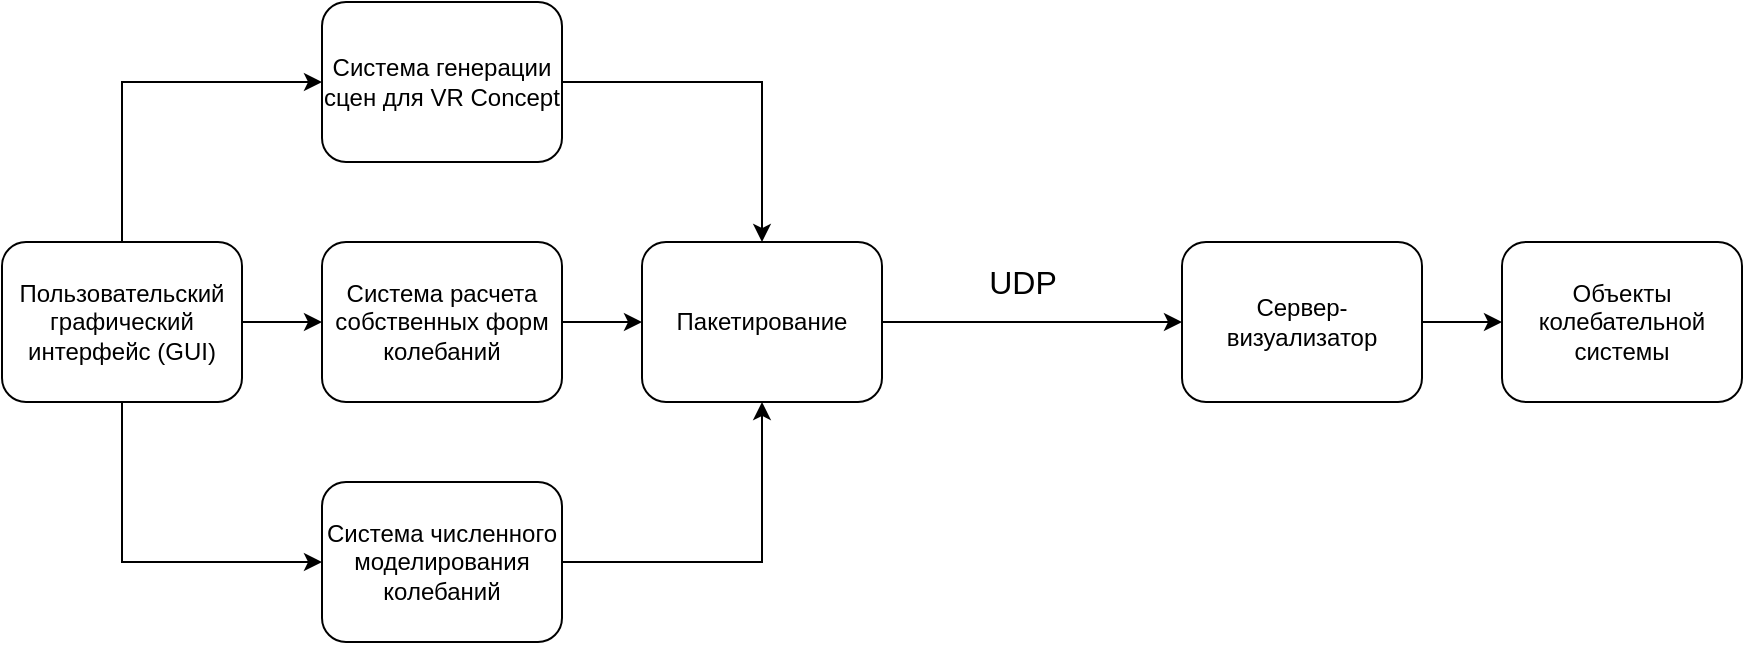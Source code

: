 <mxfile version="21.6.8" type="device">
  <diagram name="Страница — 1" id="pr0X4UvWszAuuvSE1OPZ">
    <mxGraphModel dx="1806" dy="572" grid="1" gridSize="10" guides="1" tooltips="1" connect="1" arrows="1" fold="1" page="1" pageScale="1" pageWidth="827" pageHeight="1169" math="0" shadow="0">
      <root>
        <mxCell id="0" />
        <mxCell id="1" parent="0" />
        <mxCell id="wwvJh6jcp0jS9Wcdvhzp-3" style="edgeStyle=orthogonalEdgeStyle;rounded=0;orthogonalLoop=1;jettySize=auto;html=1;" edge="1" parent="1" source="wwvJh6jcp0jS9Wcdvhzp-1" target="wwvJh6jcp0jS9Wcdvhzp-2">
          <mxGeometry relative="1" as="geometry">
            <Array as="points">
              <mxPoint y="210" />
            </Array>
          </mxGeometry>
        </mxCell>
        <mxCell id="wwvJh6jcp0jS9Wcdvhzp-5" style="edgeStyle=orthogonalEdgeStyle;rounded=0;orthogonalLoop=1;jettySize=auto;html=1;" edge="1" parent="1" source="wwvJh6jcp0jS9Wcdvhzp-1" target="wwvJh6jcp0jS9Wcdvhzp-4">
          <mxGeometry relative="1" as="geometry" />
        </mxCell>
        <mxCell id="wwvJh6jcp0jS9Wcdvhzp-7" style="edgeStyle=orthogonalEdgeStyle;rounded=0;orthogonalLoop=1;jettySize=auto;html=1;" edge="1" parent="1" source="wwvJh6jcp0jS9Wcdvhzp-1" target="wwvJh6jcp0jS9Wcdvhzp-6">
          <mxGeometry relative="1" as="geometry">
            <Array as="points">
              <mxPoint y="450" />
            </Array>
          </mxGeometry>
        </mxCell>
        <mxCell id="wwvJh6jcp0jS9Wcdvhzp-1" value="Пользовательский графический интерфейс (GUI)" style="rounded=1;whiteSpace=wrap;html=1;" vertex="1" parent="1">
          <mxGeometry x="-60" y="290" width="120" height="80" as="geometry" />
        </mxCell>
        <mxCell id="wwvJh6jcp0jS9Wcdvhzp-10" style="edgeStyle=orthogonalEdgeStyle;rounded=0;orthogonalLoop=1;jettySize=auto;html=1;" edge="1" parent="1" source="wwvJh6jcp0jS9Wcdvhzp-2" target="wwvJh6jcp0jS9Wcdvhzp-8">
          <mxGeometry relative="1" as="geometry" />
        </mxCell>
        <mxCell id="wwvJh6jcp0jS9Wcdvhzp-2" value="Система генерации сцен для VR Concept" style="rounded=1;whiteSpace=wrap;html=1;" vertex="1" parent="1">
          <mxGeometry x="100" y="170" width="120" height="80" as="geometry" />
        </mxCell>
        <mxCell id="wwvJh6jcp0jS9Wcdvhzp-9" style="edgeStyle=orthogonalEdgeStyle;rounded=0;orthogonalLoop=1;jettySize=auto;html=1;" edge="1" parent="1" source="wwvJh6jcp0jS9Wcdvhzp-4" target="wwvJh6jcp0jS9Wcdvhzp-8">
          <mxGeometry relative="1" as="geometry" />
        </mxCell>
        <mxCell id="wwvJh6jcp0jS9Wcdvhzp-4" value="Система расчета собственных форм колебаний" style="rounded=1;whiteSpace=wrap;html=1;" vertex="1" parent="1">
          <mxGeometry x="100" y="290" width="120" height="80" as="geometry" />
        </mxCell>
        <mxCell id="wwvJh6jcp0jS9Wcdvhzp-11" style="edgeStyle=orthogonalEdgeStyle;rounded=0;orthogonalLoop=1;jettySize=auto;html=1;" edge="1" parent="1" source="wwvJh6jcp0jS9Wcdvhzp-6" target="wwvJh6jcp0jS9Wcdvhzp-8">
          <mxGeometry relative="1" as="geometry" />
        </mxCell>
        <mxCell id="wwvJh6jcp0jS9Wcdvhzp-6" value="Система численного моделирования колебаний" style="rounded=1;whiteSpace=wrap;html=1;" vertex="1" parent="1">
          <mxGeometry x="100" y="410" width="120" height="80" as="geometry" />
        </mxCell>
        <mxCell id="wwvJh6jcp0jS9Wcdvhzp-13" style="edgeStyle=orthogonalEdgeStyle;rounded=0;orthogonalLoop=1;jettySize=auto;html=1;" edge="1" parent="1" source="wwvJh6jcp0jS9Wcdvhzp-8" target="wwvJh6jcp0jS9Wcdvhzp-12">
          <mxGeometry relative="1" as="geometry" />
        </mxCell>
        <mxCell id="wwvJh6jcp0jS9Wcdvhzp-17" value="&lt;font style=&quot;font-size: 16px;&quot;&gt;UDP&lt;/font&gt;" style="edgeLabel;html=1;align=center;verticalAlign=middle;resizable=0;points=[];" vertex="1" connectable="0" parent="wwvJh6jcp0jS9Wcdvhzp-13">
          <mxGeometry x="-0.138" y="-3" relative="1" as="geometry">
            <mxPoint x="5" y="-23" as="offset" />
          </mxGeometry>
        </mxCell>
        <mxCell id="wwvJh6jcp0jS9Wcdvhzp-8" value="Пакетирование" style="rounded=1;whiteSpace=wrap;html=1;" vertex="1" parent="1">
          <mxGeometry x="260" y="290" width="120" height="80" as="geometry" />
        </mxCell>
        <mxCell id="wwvJh6jcp0jS9Wcdvhzp-16" style="edgeStyle=orthogonalEdgeStyle;rounded=0;orthogonalLoop=1;jettySize=auto;html=1;" edge="1" parent="1" source="wwvJh6jcp0jS9Wcdvhzp-12" target="wwvJh6jcp0jS9Wcdvhzp-15">
          <mxGeometry relative="1" as="geometry" />
        </mxCell>
        <mxCell id="wwvJh6jcp0jS9Wcdvhzp-12" value="Сервер-визуализатор" style="rounded=1;whiteSpace=wrap;html=1;" vertex="1" parent="1">
          <mxGeometry x="530" y="290" width="120" height="80" as="geometry" />
        </mxCell>
        <mxCell id="wwvJh6jcp0jS9Wcdvhzp-15" value="Объекты колебательной системы" style="rounded=1;whiteSpace=wrap;html=1;" vertex="1" parent="1">
          <mxGeometry x="690" y="290" width="120" height="80" as="geometry" />
        </mxCell>
      </root>
    </mxGraphModel>
  </diagram>
</mxfile>
